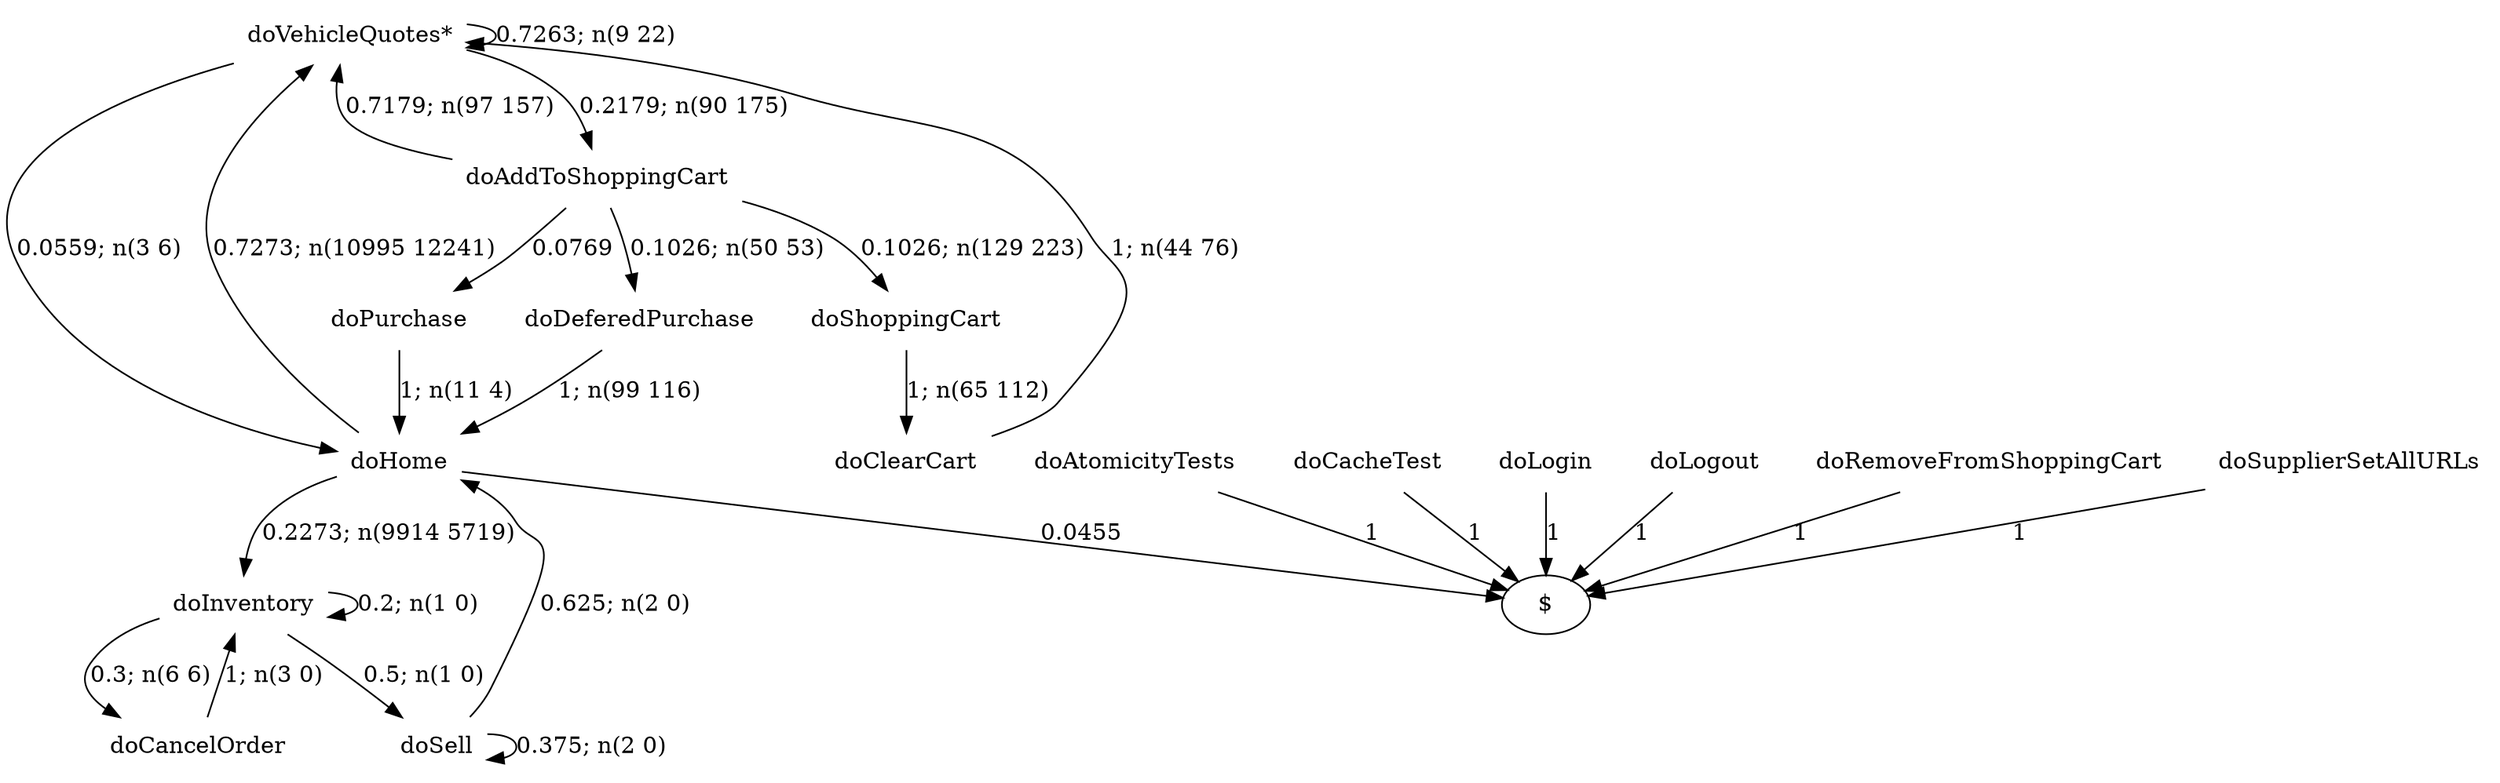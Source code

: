 digraph G {"doVehicleQuotes*" [label="doVehicleQuotes*",shape=none];"doSupplierSetAllURLs" [label="doSupplierSetAllURLs",shape=none];"doAtomicityTests" [label="doAtomicityTests",shape=none];"doCacheTest" [label="doCacheTest",shape=none];"doLogin" [label="doLogin",shape=none];"doAddToShoppingCart" [label="doAddToShoppingCart",shape=none];"doDeferedPurchase" [label="doDeferedPurchase",shape=none];"doHome" [label="doHome",shape=none];"doShoppingCart" [label="doShoppingCart",shape=none];"doClearCart" [label="doClearCart",shape=none];"doPurchase" [label="doPurchase",shape=none];"doInventory" [label="doInventory",shape=none];"doSell" [label="doSell",shape=none];"doLogout" [label="doLogout",shape=none];"doCancelOrder" [label="doCancelOrder",shape=none];"doRemoveFromShoppingCart" [label="doRemoveFromShoppingCart",shape=none];"doVehicleQuotes*"->"doVehicleQuotes*" [style=solid,label="0.7263; n(9 22)"];"doVehicleQuotes*"->"doAddToShoppingCart" [style=solid,label="0.2179; n(90 175)"];"doVehicleQuotes*"->"doHome" [style=solid,label="0.0559; n(3 6)"];"doSupplierSetAllURLs"->"$" [style=solid,label="1"];"doAtomicityTests"->"$" [style=solid,label="1"];"doCacheTest"->"$" [style=solid,label="1"];"doLogin"->"$" [style=solid,label="1"];"doAddToShoppingCart"->"doVehicleQuotes*" [style=solid,label="0.7179; n(97 157)"];"doAddToShoppingCart"->"doDeferedPurchase" [style=solid,label="0.1026; n(50 53)"];"doAddToShoppingCart"->"doShoppingCart" [style=solid,label="0.1026; n(129 223)"];"doAddToShoppingCart"->"doPurchase" [style=solid,label="0.0769"];"doDeferedPurchase"->"doHome" [style=solid,label="1; n(99 116)"];"doHome"->"doVehicleQuotes*" [style=solid,label="0.7273; n(10995 12241)"];"doHome"->"doInventory" [style=solid,label="0.2273; n(9914 5719)"];"doHome"->"$" [style=solid,label="0.0455"];"doShoppingCart"->"doClearCart" [style=solid,label="1; n(65 112)"];"doClearCart"->"doVehicleQuotes*" [style=solid,label="1; n(44 76)"];"doPurchase"->"doHome" [style=solid,label="1; n(11 4)"];"doInventory"->"doInventory" [style=solid,label="0.2; n(1 0)"];"doInventory"->"doSell" [style=solid,label="0.5; n(1 0)"];"doInventory"->"doCancelOrder" [style=solid,label="0.3; n(6 6)"];"doSell"->"doHome" [style=solid,label="0.625; n(2 0)"];"doSell"->"doSell" [style=solid,label="0.375; n(2 0)"];"doLogout"->"$" [style=solid,label="1"];"doCancelOrder"->"doInventory" [style=solid,label="1; n(3 0)"];"doRemoveFromShoppingCart"->"$" [style=solid,label="1"];}